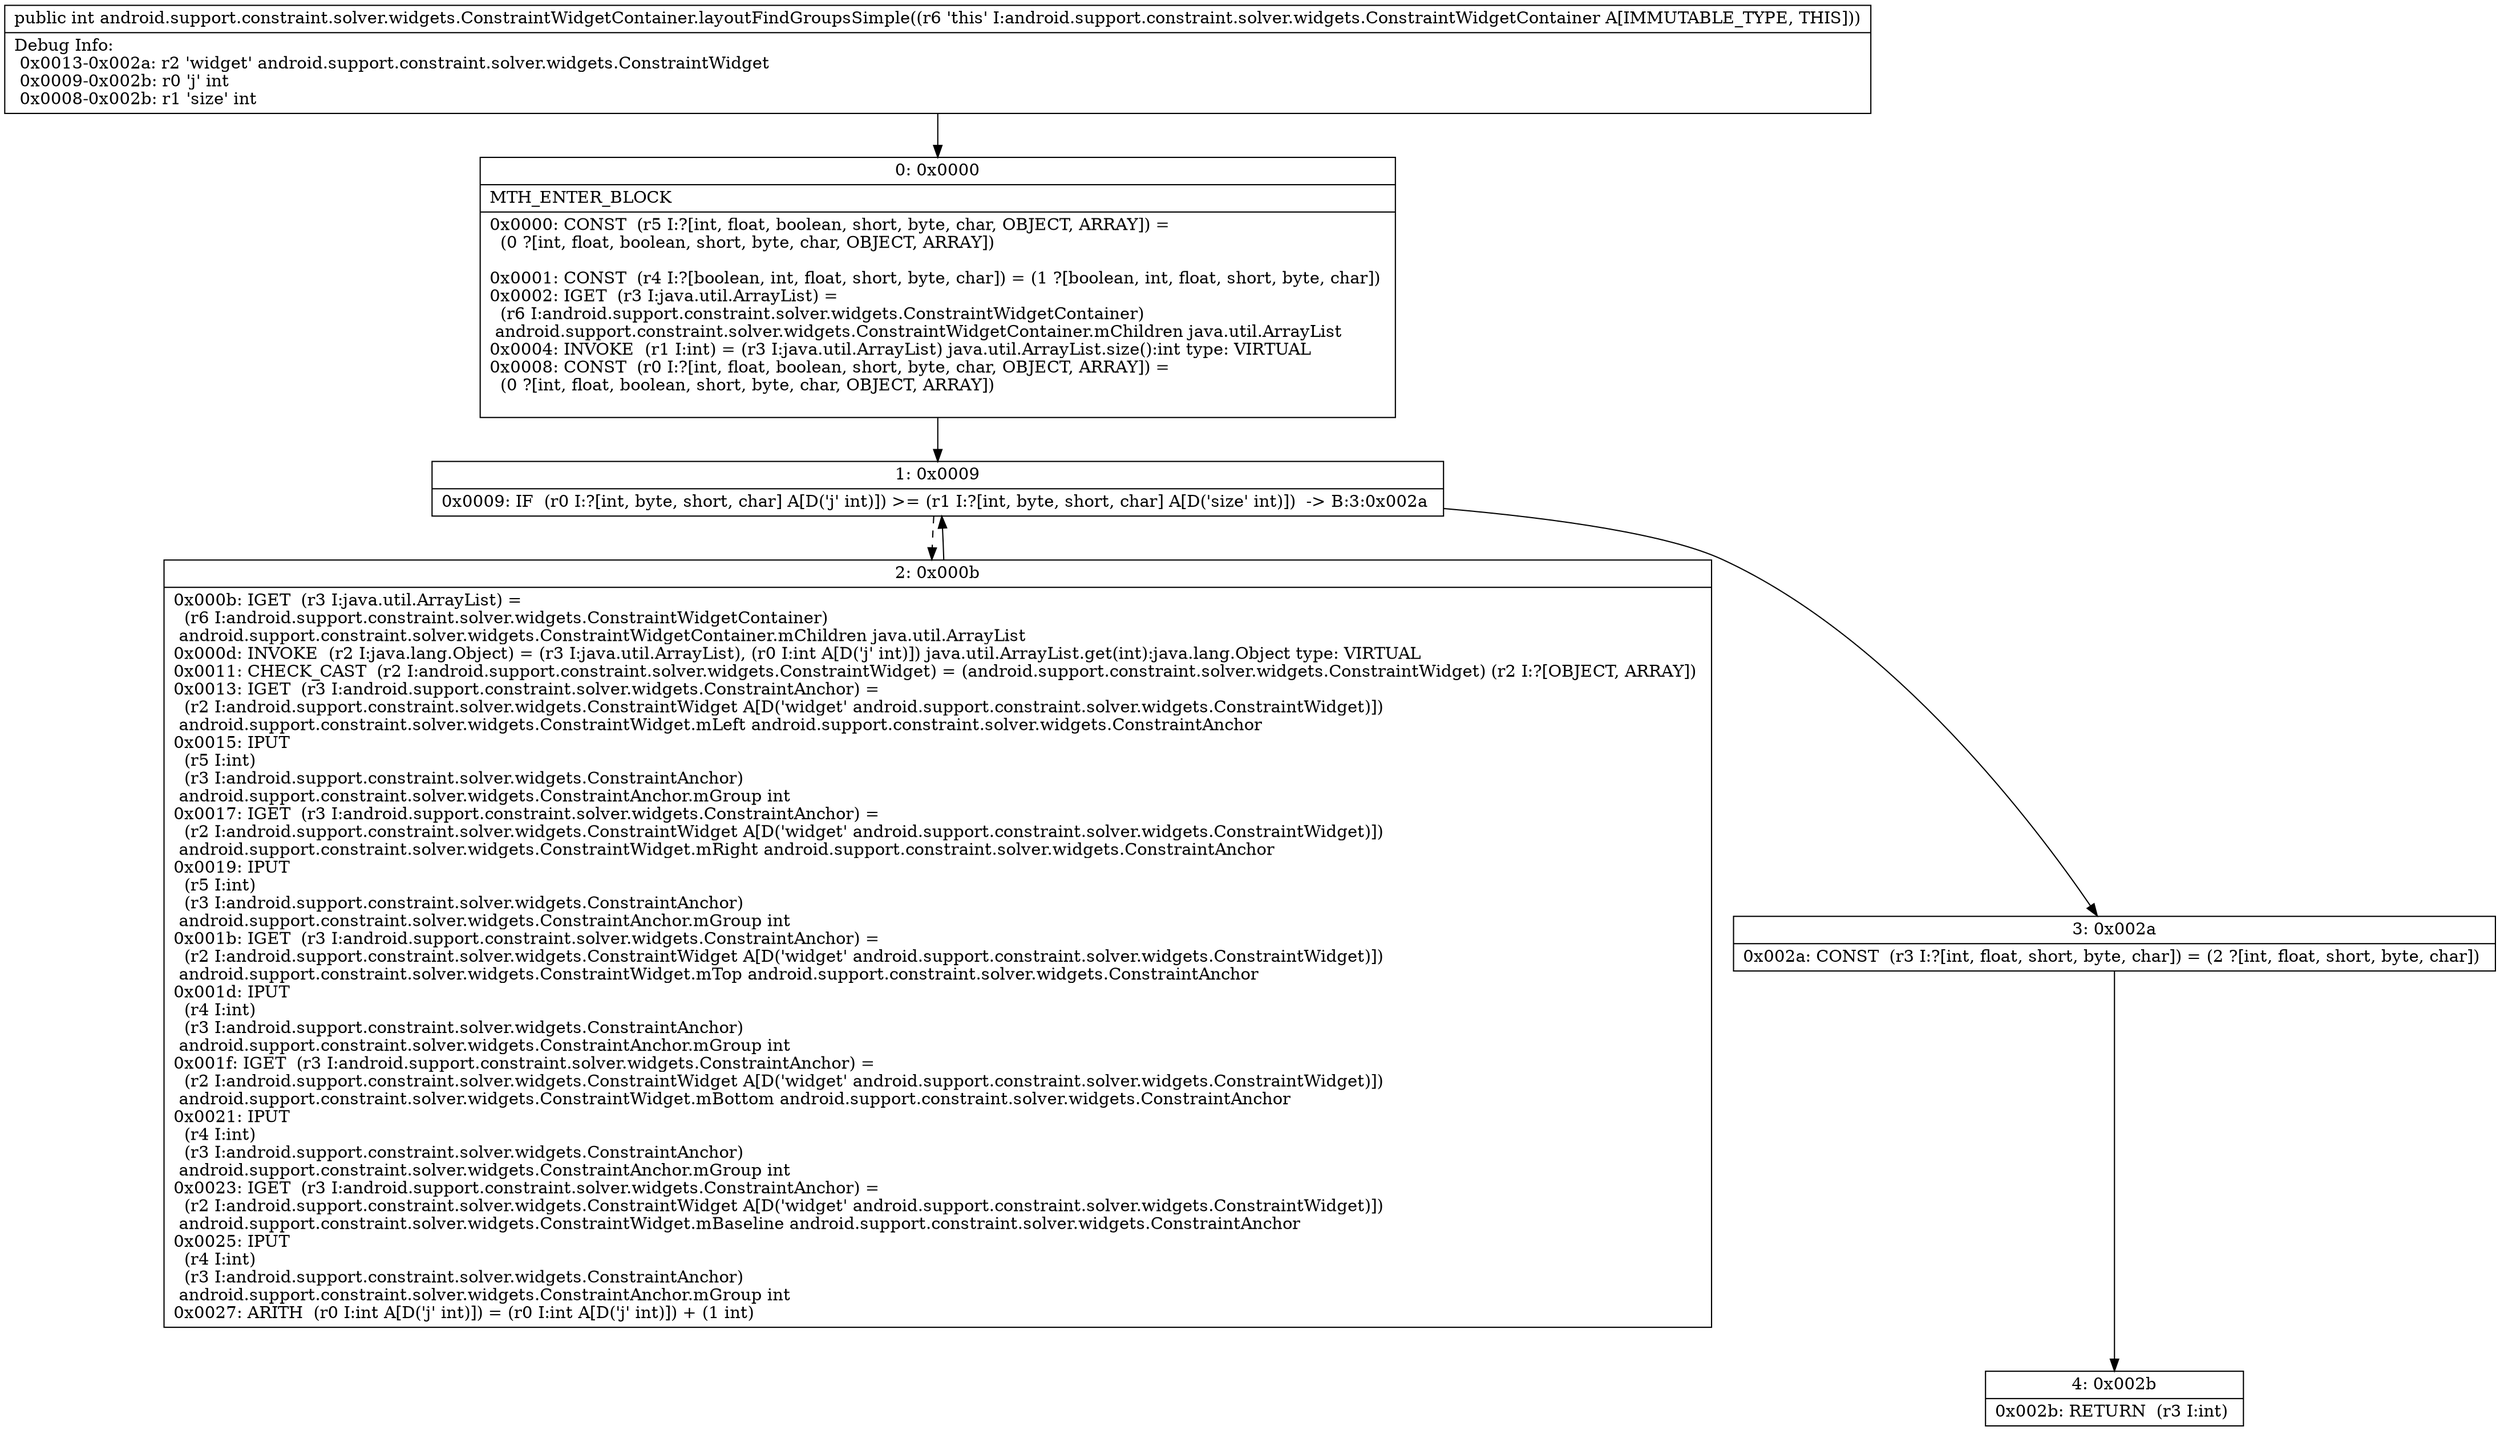 digraph "CFG forandroid.support.constraint.solver.widgets.ConstraintWidgetContainer.layoutFindGroupsSimple()I" {
Node_0 [shape=record,label="{0\:\ 0x0000|MTH_ENTER_BLOCK\l|0x0000: CONST  (r5 I:?[int, float, boolean, short, byte, char, OBJECT, ARRAY]) = \l  (0 ?[int, float, boolean, short, byte, char, OBJECT, ARRAY])\l \l0x0001: CONST  (r4 I:?[boolean, int, float, short, byte, char]) = (1 ?[boolean, int, float, short, byte, char]) \l0x0002: IGET  (r3 I:java.util.ArrayList) = \l  (r6 I:android.support.constraint.solver.widgets.ConstraintWidgetContainer)\l android.support.constraint.solver.widgets.ConstraintWidgetContainer.mChildren java.util.ArrayList \l0x0004: INVOKE  (r1 I:int) = (r3 I:java.util.ArrayList) java.util.ArrayList.size():int type: VIRTUAL \l0x0008: CONST  (r0 I:?[int, float, boolean, short, byte, char, OBJECT, ARRAY]) = \l  (0 ?[int, float, boolean, short, byte, char, OBJECT, ARRAY])\l \l}"];
Node_1 [shape=record,label="{1\:\ 0x0009|0x0009: IF  (r0 I:?[int, byte, short, char] A[D('j' int)]) \>= (r1 I:?[int, byte, short, char] A[D('size' int)])  \-\> B:3:0x002a \l}"];
Node_2 [shape=record,label="{2\:\ 0x000b|0x000b: IGET  (r3 I:java.util.ArrayList) = \l  (r6 I:android.support.constraint.solver.widgets.ConstraintWidgetContainer)\l android.support.constraint.solver.widgets.ConstraintWidgetContainer.mChildren java.util.ArrayList \l0x000d: INVOKE  (r2 I:java.lang.Object) = (r3 I:java.util.ArrayList), (r0 I:int A[D('j' int)]) java.util.ArrayList.get(int):java.lang.Object type: VIRTUAL \l0x0011: CHECK_CAST  (r2 I:android.support.constraint.solver.widgets.ConstraintWidget) = (android.support.constraint.solver.widgets.ConstraintWidget) (r2 I:?[OBJECT, ARRAY]) \l0x0013: IGET  (r3 I:android.support.constraint.solver.widgets.ConstraintAnchor) = \l  (r2 I:android.support.constraint.solver.widgets.ConstraintWidget A[D('widget' android.support.constraint.solver.widgets.ConstraintWidget)])\l android.support.constraint.solver.widgets.ConstraintWidget.mLeft android.support.constraint.solver.widgets.ConstraintAnchor \l0x0015: IPUT  \l  (r5 I:int)\l  (r3 I:android.support.constraint.solver.widgets.ConstraintAnchor)\l android.support.constraint.solver.widgets.ConstraintAnchor.mGroup int \l0x0017: IGET  (r3 I:android.support.constraint.solver.widgets.ConstraintAnchor) = \l  (r2 I:android.support.constraint.solver.widgets.ConstraintWidget A[D('widget' android.support.constraint.solver.widgets.ConstraintWidget)])\l android.support.constraint.solver.widgets.ConstraintWidget.mRight android.support.constraint.solver.widgets.ConstraintAnchor \l0x0019: IPUT  \l  (r5 I:int)\l  (r3 I:android.support.constraint.solver.widgets.ConstraintAnchor)\l android.support.constraint.solver.widgets.ConstraintAnchor.mGroup int \l0x001b: IGET  (r3 I:android.support.constraint.solver.widgets.ConstraintAnchor) = \l  (r2 I:android.support.constraint.solver.widgets.ConstraintWidget A[D('widget' android.support.constraint.solver.widgets.ConstraintWidget)])\l android.support.constraint.solver.widgets.ConstraintWidget.mTop android.support.constraint.solver.widgets.ConstraintAnchor \l0x001d: IPUT  \l  (r4 I:int)\l  (r3 I:android.support.constraint.solver.widgets.ConstraintAnchor)\l android.support.constraint.solver.widgets.ConstraintAnchor.mGroup int \l0x001f: IGET  (r3 I:android.support.constraint.solver.widgets.ConstraintAnchor) = \l  (r2 I:android.support.constraint.solver.widgets.ConstraintWidget A[D('widget' android.support.constraint.solver.widgets.ConstraintWidget)])\l android.support.constraint.solver.widgets.ConstraintWidget.mBottom android.support.constraint.solver.widgets.ConstraintAnchor \l0x0021: IPUT  \l  (r4 I:int)\l  (r3 I:android.support.constraint.solver.widgets.ConstraintAnchor)\l android.support.constraint.solver.widgets.ConstraintAnchor.mGroup int \l0x0023: IGET  (r3 I:android.support.constraint.solver.widgets.ConstraintAnchor) = \l  (r2 I:android.support.constraint.solver.widgets.ConstraintWidget A[D('widget' android.support.constraint.solver.widgets.ConstraintWidget)])\l android.support.constraint.solver.widgets.ConstraintWidget.mBaseline android.support.constraint.solver.widgets.ConstraintAnchor \l0x0025: IPUT  \l  (r4 I:int)\l  (r3 I:android.support.constraint.solver.widgets.ConstraintAnchor)\l android.support.constraint.solver.widgets.ConstraintAnchor.mGroup int \l0x0027: ARITH  (r0 I:int A[D('j' int)]) = (r0 I:int A[D('j' int)]) + (1 int) \l}"];
Node_3 [shape=record,label="{3\:\ 0x002a|0x002a: CONST  (r3 I:?[int, float, short, byte, char]) = (2 ?[int, float, short, byte, char]) \l}"];
Node_4 [shape=record,label="{4\:\ 0x002b|0x002b: RETURN  (r3 I:int) \l}"];
MethodNode[shape=record,label="{public int android.support.constraint.solver.widgets.ConstraintWidgetContainer.layoutFindGroupsSimple((r6 'this' I:android.support.constraint.solver.widgets.ConstraintWidgetContainer A[IMMUTABLE_TYPE, THIS]))  | Debug Info:\l  0x0013\-0x002a: r2 'widget' android.support.constraint.solver.widgets.ConstraintWidget\l  0x0009\-0x002b: r0 'j' int\l  0x0008\-0x002b: r1 'size' int\l}"];
MethodNode -> Node_0;
Node_0 -> Node_1;
Node_1 -> Node_2[style=dashed];
Node_1 -> Node_3;
Node_2 -> Node_1;
Node_3 -> Node_4;
}


